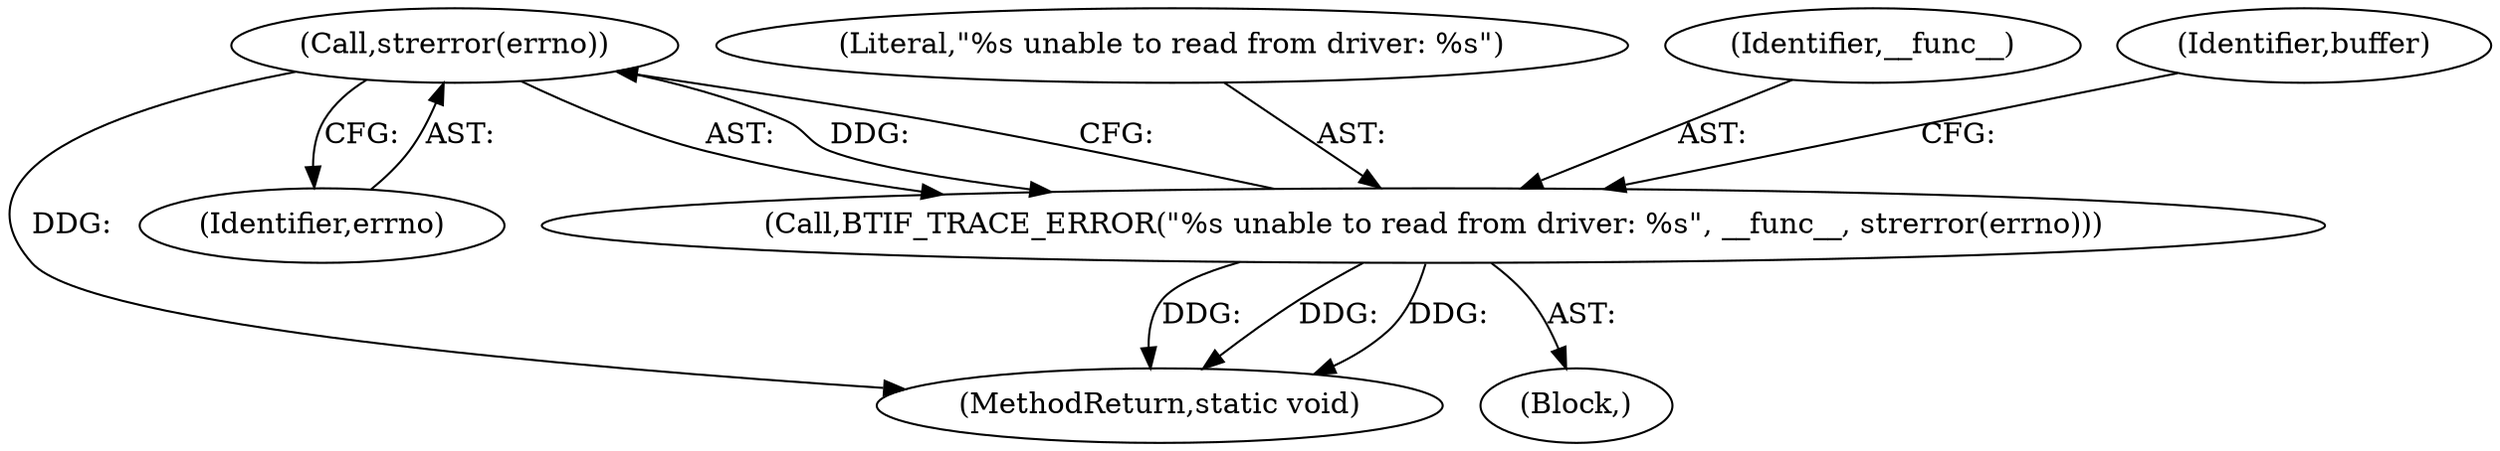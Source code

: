 digraph "0_Android_472271b153c5dc53c28beac55480a8d8434b2d5c_24@API" {
"1000209" [label="(Call,strerror(errno))"];
"1000206" [label="(Call,BTIF_TRACE_ERROR(\"%s unable to read from driver: %s\", __func__, strerror(errno)))"];
"1000206" [label="(Call,BTIF_TRACE_ERROR(\"%s unable to read from driver: %s\", __func__, strerror(errno)))"];
"1000207" [label="(Literal,\"%s unable to read from driver: %s\")"];
"1000204" [label="(Block,)"];
"1000357" [label="(MethodReturn,static void)"];
"1000210" [label="(Identifier,errno)"];
"1000209" [label="(Call,strerror(errno))"];
"1000208" [label="(Identifier,__func__)"];
"1000212" [label="(Identifier,buffer)"];
"1000209" -> "1000206"  [label="AST: "];
"1000209" -> "1000210"  [label="CFG: "];
"1000210" -> "1000209"  [label="AST: "];
"1000206" -> "1000209"  [label="CFG: "];
"1000209" -> "1000357"  [label="DDG: "];
"1000209" -> "1000206"  [label="DDG: "];
"1000206" -> "1000204"  [label="AST: "];
"1000207" -> "1000206"  [label="AST: "];
"1000208" -> "1000206"  [label="AST: "];
"1000212" -> "1000206"  [label="CFG: "];
"1000206" -> "1000357"  [label="DDG: "];
"1000206" -> "1000357"  [label="DDG: "];
"1000206" -> "1000357"  [label="DDG: "];
}
